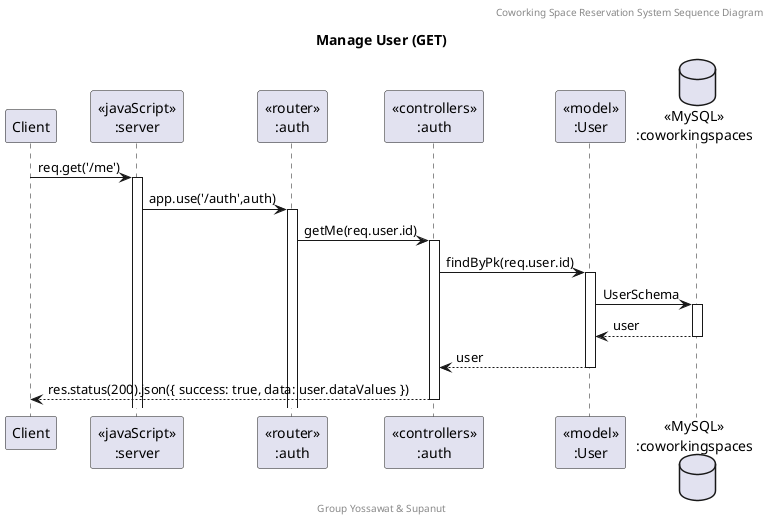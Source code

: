 @startuml Manage User (GET)

header Coworking Space Reservation System Sequence Diagram
footer Group Yossawat & Supanut
title "Manage User (GET)"

participant "Client" as client
participant "<<javaScript>>\n:server" as server
participant "<<router>>\n:auth" as routerAuth
participant "<<controllers>>\n:auth" as controllersAuth
participant "<<model>>\n:User" as modelUser
database "<<MySQL>>\n:coworkingspaces" as CoworkingSpacesDatabase

client->server ++:req.get('/me')
server->routerAuth ++:app.use('/auth',auth)
routerAuth->controllersAuth ++:getMe(req.user.id)
controllersAuth->modelUser ++:findByPk(req.user.id)
modelUser->CoworkingSpacesDatabase ++:UserSchema
CoworkingSpacesDatabase-->modelUser --:user
modelUser-->controllersAuth --:user
controllersAuth-->client --:res.status(200).json({ success: true, data: user.dataValues })
